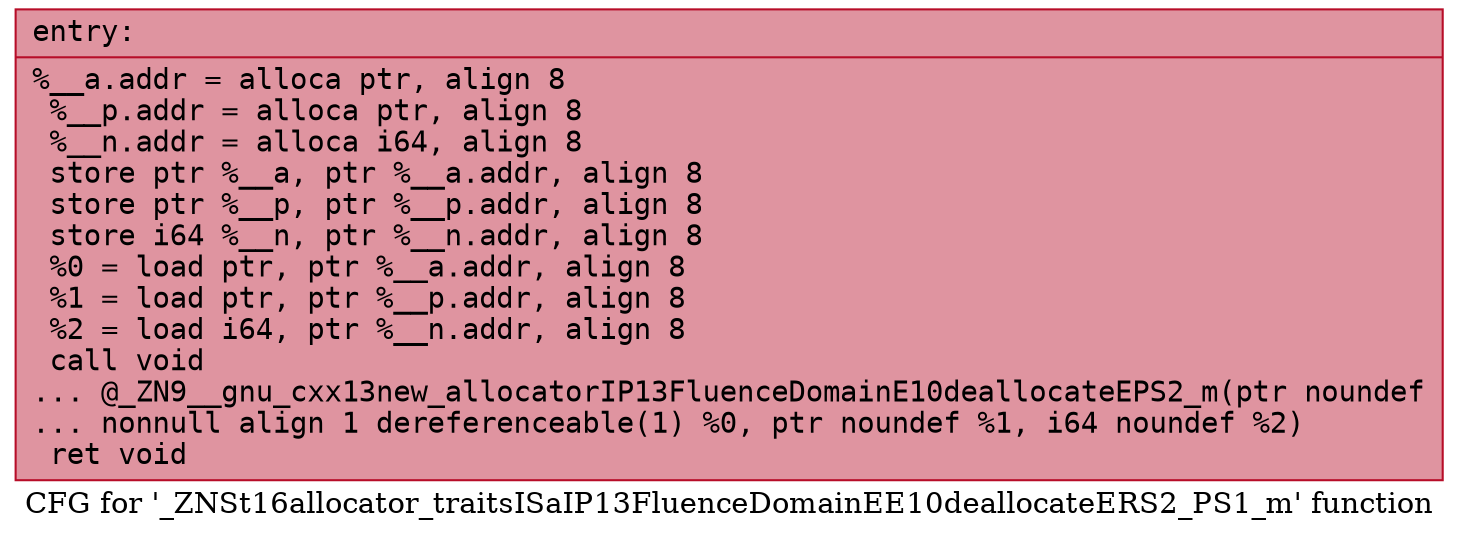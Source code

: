 digraph "CFG for '_ZNSt16allocator_traitsISaIP13FluenceDomainEE10deallocateERS2_PS1_m' function" {
	label="CFG for '_ZNSt16allocator_traitsISaIP13FluenceDomainEE10deallocateERS2_PS1_m' function";

	Node0x556c3c862f90 [shape=record,color="#b70d28ff", style=filled, fillcolor="#b70d2870" fontname="Courier",label="{entry:\l|  %__a.addr = alloca ptr, align 8\l  %__p.addr = alloca ptr, align 8\l  %__n.addr = alloca i64, align 8\l  store ptr %__a, ptr %__a.addr, align 8\l  store ptr %__p, ptr %__p.addr, align 8\l  store i64 %__n, ptr %__n.addr, align 8\l  %0 = load ptr, ptr %__a.addr, align 8\l  %1 = load ptr, ptr %__p.addr, align 8\l  %2 = load i64, ptr %__n.addr, align 8\l  call void\l... @_ZN9__gnu_cxx13new_allocatorIP13FluenceDomainE10deallocateEPS2_m(ptr noundef\l... nonnull align 1 dereferenceable(1) %0, ptr noundef %1, i64 noundef %2)\l  ret void\l}"];
}
